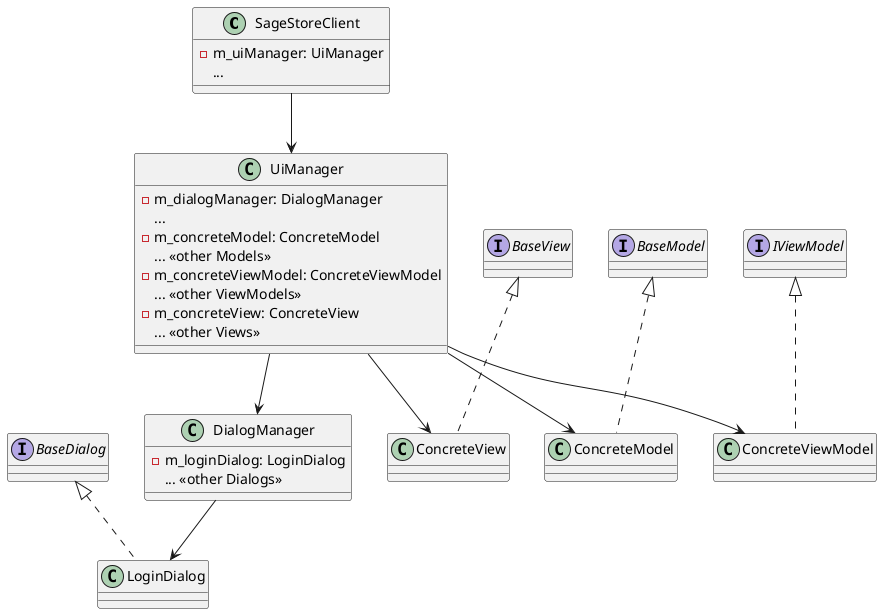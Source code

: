 @startuml

class SageStoreClient {
    -m_uiManager: UiManager
    ...
}

class UiManager {
    -m_dialogManager: DialogManager
    ...
    -m_concreteModel: ConcreteModel 
    ... <<other Models>>
    -m_concreteViewModel: ConcreteViewModel
    ... <<other ViewModels>>
    -m_concreteView: ConcreteView
    ... <<other Views>>
}

interface BaseModel {
}

interface IViewModel {
}

interface BaseView {
}

interface BaseDialog {
}

class DialogManager {
    -m_loginDialog: LoginDialog
    ... <<other Dialogs>>
}

class LoginDialog implements BaseDialog {
}

class ConcreteModel implements BaseModel {
}

class ConcreteViewModel implements IViewModel {
}

class ConcreteView implements BaseView {
}

SageStoreClient -->  UiManager

UiManager -->  ConcreteModel
UiManager  -->  ConcreteViewModel
UiManager  -->  ConcreteView
UiManager -[hidden]right- IViewModel
UiManager -[hidden]right- BaseModel
UiManager -[hidden]right- BaseView
UiManager  --> DialogManager

DialogManager  --> LoginDialog
DialogManager -[hidden]left- BaseDialog

@enduml
